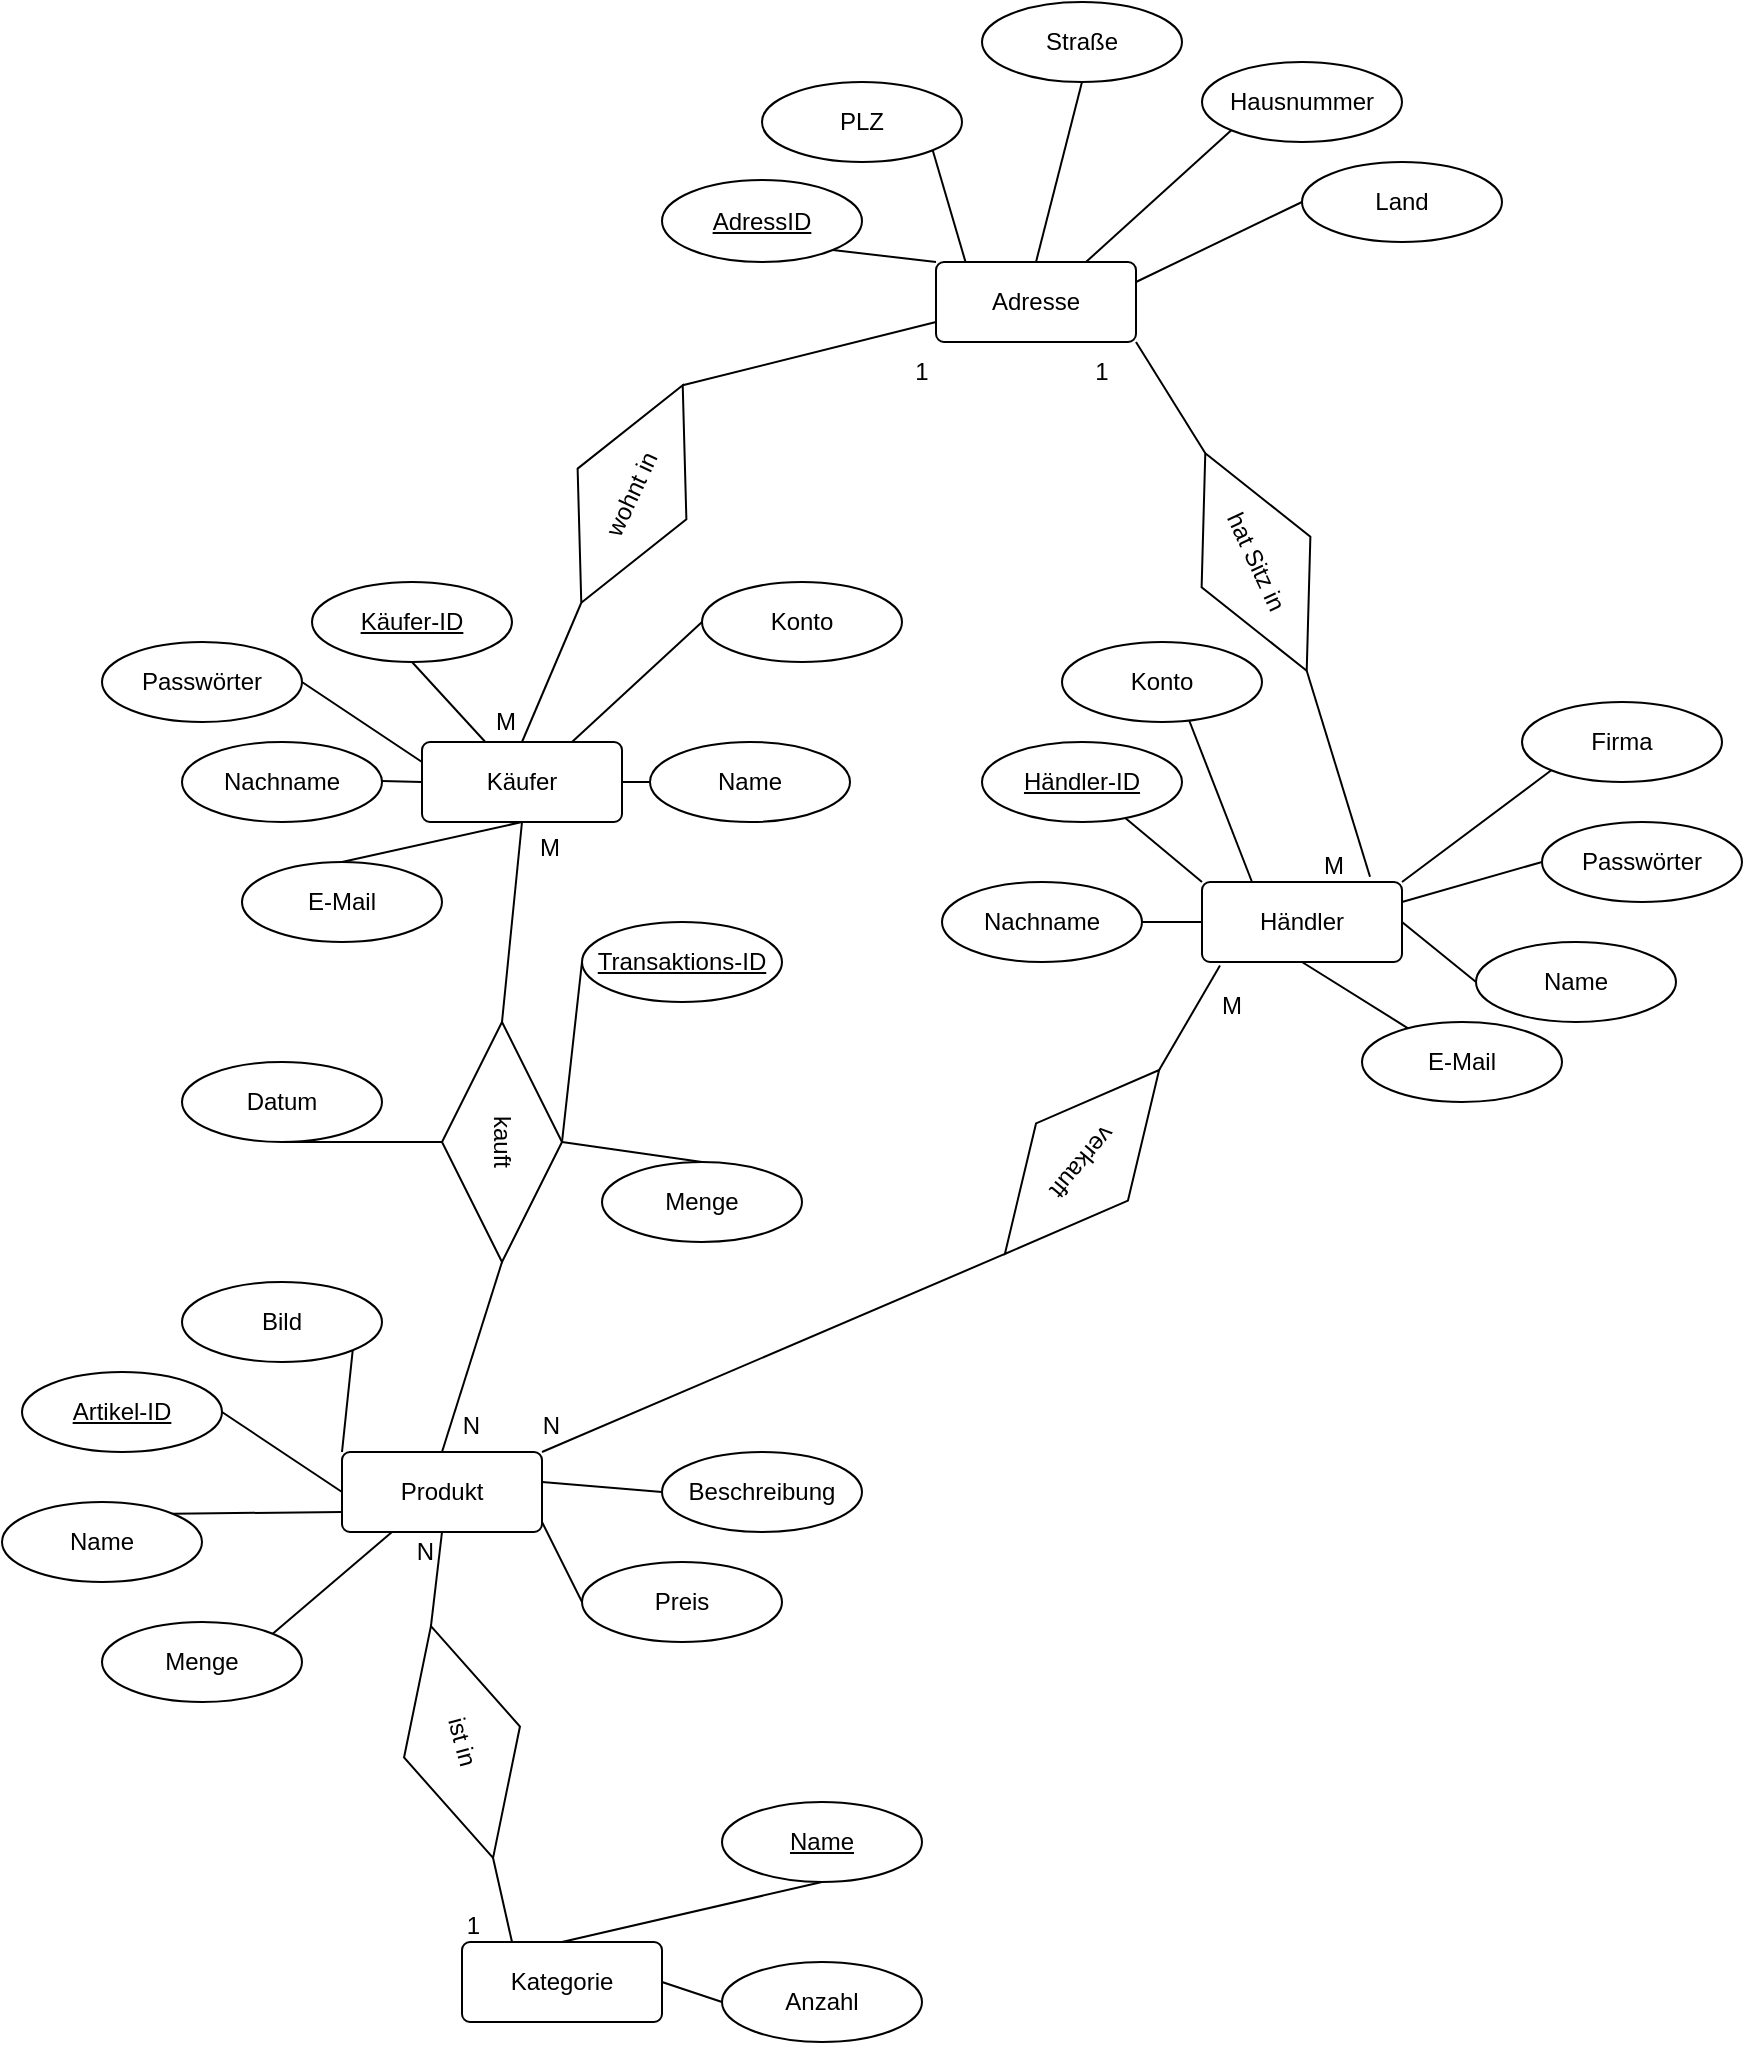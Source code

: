 <mxfile version="20.3.7" type="device"><diagram id="0DJwSqygSDczp51aFfB6" name="Seite-1"><mxGraphModel dx="725" dy="2164" grid="1" gridSize="10" guides="1" tooltips="1" connect="1" arrows="1" fold="1" page="1" pageScale="1" pageWidth="827" pageHeight="1169" math="0" shadow="0"><root><mxCell id="0"/><mxCell id="1" parent="0"/><mxCell id="Y4FF3pj_OtxqXjodN5GV-1" value="Händler" style="rounded=1;arcSize=10;whiteSpace=wrap;html=1;align=center;" parent="1" vertex="1"><mxGeometry x="690" y="260" width="100" height="40" as="geometry"/></mxCell><mxCell id="Y4FF3pj_OtxqXjodN5GV-2" value="Käufer" style="rounded=1;arcSize=10;whiteSpace=wrap;html=1;align=center;" parent="1" vertex="1"><mxGeometry x="300" y="190" width="100" height="40" as="geometry"/></mxCell><mxCell id="Y4FF3pj_OtxqXjodN5GV-4" value="Produkt" style="rounded=1;arcSize=10;whiteSpace=wrap;html=1;align=center;" parent="1" vertex="1"><mxGeometry x="260" y="545" width="100" height="40" as="geometry"/></mxCell><mxCell id="Y4FF3pj_OtxqXjodN5GV-5" value="Kategorie" style="rounded=1;arcSize=10;whiteSpace=wrap;html=1;align=center;" parent="1" vertex="1"><mxGeometry x="320" y="790" width="100" height="40" as="geometry"/></mxCell><mxCell id="Y4FF3pj_OtxqXjodN5GV-6" value="E-Mail" style="ellipse;whiteSpace=wrap;html=1;align=center;" parent="1" vertex="1"><mxGeometry x="210" y="250" width="100" height="40" as="geometry"/></mxCell><mxCell id="Y4FF3pj_OtxqXjodN5GV-7" value="Käufer-ID" style="ellipse;whiteSpace=wrap;html=1;align=center;fontStyle=4;" parent="1" vertex="1"><mxGeometry x="245" y="110" width="100" height="40" as="geometry"/></mxCell><mxCell id="Y4FF3pj_OtxqXjodN5GV-9" value="E-Mail" style="ellipse;whiteSpace=wrap;html=1;align=center;" parent="1" vertex="1"><mxGeometry x="770" y="330" width="100" height="40" as="geometry"/></mxCell><mxCell id="Y4FF3pj_OtxqXjodN5GV-10" value="Name" style="ellipse;whiteSpace=wrap;html=1;align=center;" parent="1" vertex="1"><mxGeometry x="414" y="190" width="100" height="40" as="geometry"/></mxCell><mxCell id="Y4FF3pj_OtxqXjodN5GV-11" value="Nachname" style="ellipse;whiteSpace=wrap;html=1;align=center;" parent="1" vertex="1"><mxGeometry x="180" y="190" width="100" height="40" as="geometry"/></mxCell><mxCell id="Y4FF3pj_OtxqXjodN5GV-12" value="Firma&lt;span style=&quot;color: rgba(0, 0, 0, 0); font-family: monospace; font-size: 0px; text-align: start;&quot;&gt;%3CmxGraphModel%3E%3Croot%3E%3CmxCell%20id%3D%220%22%2F%3E%3CmxCell%20id%3D%221%22%20parent%3D%220%22%2F%3E%3CmxCell%20id%3D%222%22%20value%3D%22E-Mail%22%20style%3D%22ellipse%3BwhiteSpace%3Dwrap%3Bhtml%3D1%3Balign%3Dcenter%3B%22%20vertex%3D%221%22%20parent%3D%221%22%3E%3CmxGeometry%20x%3D%22300%22%20y%3D%22250%22%20width%3D%22100%22%20height%3D%2240%22%20as%3D%22geometry%22%2F%3E%3C%2FmxCell%3E%3C%2Froot%3E%3C%2FmxGraphModel%3E&lt;/span&gt;" style="ellipse;whiteSpace=wrap;html=1;align=center;" parent="1" vertex="1"><mxGeometry x="850" y="170" width="100" height="40" as="geometry"/></mxCell><mxCell id="Y4FF3pj_OtxqXjodN5GV-16" value="Name" style="ellipse;whiteSpace=wrap;html=1;align=center;" parent="1" vertex="1"><mxGeometry x="827" y="290" width="100" height="40" as="geometry"/></mxCell><mxCell id="Y4FF3pj_OtxqXjodN5GV-22" value="" style="endArrow=none;html=1;rounded=0;" parent="1" edge="1"><mxGeometry relative="1" as="geometry"><mxPoint x="280" y="209.5" as="sourcePoint"/><mxPoint x="300" y="210" as="targetPoint"/></mxGeometry></mxCell><mxCell id="Y4FF3pj_OtxqXjodN5GV-24" value="" style="endArrow=none;html=1;rounded=0;exitX=0;exitY=1;exitDx=0;exitDy=0;entryX=1;entryY=0;entryDx=0;entryDy=0;" parent="1" source="Y4FF3pj_OtxqXjodN5GV-12" target="Y4FF3pj_OtxqXjodN5GV-1" edge="1"><mxGeometry relative="1" as="geometry"><mxPoint x="290" y="219.5" as="sourcePoint"/><mxPoint x="310" y="220" as="targetPoint"/></mxGeometry></mxCell><mxCell id="Y4FF3pj_OtxqXjodN5GV-25" value="" style="endArrow=none;html=1;rounded=0;entryX=0.5;entryY=0;entryDx=0;entryDy=0;exitX=0.5;exitY=1;exitDx=0;exitDy=0;" parent="1" source="Y4FF3pj_OtxqXjodN5GV-2" target="Y4FF3pj_OtxqXjodN5GV-6" edge="1"><mxGeometry relative="1" as="geometry"><mxPoint x="300" y="229.5" as="sourcePoint"/><mxPoint x="320" y="230" as="targetPoint"/></mxGeometry></mxCell><mxCell id="Y4FF3pj_OtxqXjodN5GV-26" value="" style="endArrow=none;html=1;rounded=0;entryX=0;entryY=0.5;entryDx=0;entryDy=0;exitX=1;exitY=0.5;exitDx=0;exitDy=0;" parent="1" source="Y4FF3pj_OtxqXjodN5GV-2" target="Y4FF3pj_OtxqXjodN5GV-10" edge="1"><mxGeometry relative="1" as="geometry"><mxPoint x="310" y="239.5" as="sourcePoint"/><mxPoint x="330" y="240" as="targetPoint"/></mxGeometry></mxCell><mxCell id="Y4FF3pj_OtxqXjodN5GV-28" value="" style="endArrow=none;html=1;rounded=0;entryX=0.5;entryY=1;entryDx=0;entryDy=0;" parent="1" source="Y4FF3pj_OtxqXjodN5GV-2" target="Y4FF3pj_OtxqXjodN5GV-7" edge="1"><mxGeometry relative="1" as="geometry"><mxPoint x="330" y="259.5" as="sourcePoint"/><mxPoint x="350" y="260" as="targetPoint"/></mxGeometry></mxCell><mxCell id="Y4FF3pj_OtxqXjodN5GV-29" value="Nachname" style="ellipse;whiteSpace=wrap;html=1;align=center;" parent="1" vertex="1"><mxGeometry x="560" y="260" width="100" height="40" as="geometry"/></mxCell><mxCell id="Y4FF3pj_OtxqXjodN5GV-30" value="Händler-ID" style="ellipse;whiteSpace=wrap;html=1;align=center;fontStyle=4;" parent="1" vertex="1"><mxGeometry x="580" y="190" width="100" height="40" as="geometry"/></mxCell><mxCell id="Y4FF3pj_OtxqXjodN5GV-31" value="" style="endArrow=none;html=1;rounded=0;entryX=0.84;entryY=-0.065;entryDx=0;entryDy=0;entryPerimeter=0;exitX=1;exitY=0.5;exitDx=0;exitDy=0;" parent="1" source="WvmJsTEnwhoAkDb0gAlH-23" target="Y4FF3pj_OtxqXjodN5GV-1" edge="1"><mxGeometry relative="1" as="geometry"><mxPoint x="730" y="110" as="sourcePoint"/><mxPoint x="800" y="270" as="targetPoint"/></mxGeometry></mxCell><mxCell id="Y4FF3pj_OtxqXjodN5GV-32" value="" style="endArrow=none;html=1;rounded=0;entryX=0;entryY=0;entryDx=0;entryDy=0;" parent="1" source="Y4FF3pj_OtxqXjodN5GV-30" target="Y4FF3pj_OtxqXjodN5GV-1" edge="1"><mxGeometry relative="1" as="geometry"><mxPoint x="884.645" y="224.142" as="sourcePoint"/><mxPoint x="810" y="280" as="targetPoint"/></mxGeometry></mxCell><mxCell id="Y4FF3pj_OtxqXjodN5GV-34" value="" style="endArrow=none;html=1;rounded=0;exitX=0;exitY=0.5;exitDx=0;exitDy=0;entryX=1;entryY=0.5;entryDx=0;entryDy=0;" parent="1" source="Y4FF3pj_OtxqXjodN5GV-16" target="Y4FF3pj_OtxqXjodN5GV-1" edge="1"><mxGeometry relative="1" as="geometry"><mxPoint x="894.645" y="234.142" as="sourcePoint"/><mxPoint x="820" y="290" as="targetPoint"/></mxGeometry></mxCell><mxCell id="Y4FF3pj_OtxqXjodN5GV-35" value="" style="endArrow=none;html=1;rounded=0;exitX=0.5;exitY=1;exitDx=0;exitDy=0;" parent="1" source="Y4FF3pj_OtxqXjodN5GV-1" target="Y4FF3pj_OtxqXjodN5GV-9" edge="1"><mxGeometry relative="1" as="geometry"><mxPoint x="904.645" y="244.142" as="sourcePoint"/><mxPoint x="830" y="300" as="targetPoint"/></mxGeometry></mxCell><mxCell id="Y4FF3pj_OtxqXjodN5GV-36" value="" style="endArrow=none;html=1;rounded=0;exitX=1;exitY=0.5;exitDx=0;exitDy=0;entryX=0;entryY=0.5;entryDx=0;entryDy=0;" parent="1" source="Y4FF3pj_OtxqXjodN5GV-29" target="Y4FF3pj_OtxqXjodN5GV-1" edge="1"><mxGeometry relative="1" as="geometry"><mxPoint x="914.645" y="254.142" as="sourcePoint"/><mxPoint x="840" y="310" as="targetPoint"/></mxGeometry></mxCell><mxCell id="Y4FF3pj_OtxqXjodN5GV-50" value="" style="endArrow=none;html=1;rounded=0;exitX=0.25;exitY=0;exitDx=0;exitDy=0;" parent="1" source="Y4FF3pj_OtxqXjodN5GV-1" edge="1"><mxGeometry relative="1" as="geometry"><mxPoint x="940" y="-90" as="sourcePoint"/><mxPoint x="680" y="170" as="targetPoint"/></mxGeometry></mxCell><mxCell id="Y4FF3pj_OtxqXjodN5GV-59" value="Name" style="ellipse;whiteSpace=wrap;html=1;align=center;fontStyle=4;" parent="1" vertex="1"><mxGeometry x="450" y="720" width="100" height="40" as="geometry"/></mxCell><mxCell id="Y4FF3pj_OtxqXjodN5GV-60" value="Anzahl" style="ellipse;whiteSpace=wrap;html=1;align=center;" parent="1" vertex="1"><mxGeometry x="450" y="800" width="100" height="40" as="geometry"/></mxCell><mxCell id="Y4FF3pj_OtxqXjodN5GV-61" value="ist in" style="shape=rhombus;perimeter=rhombusPerimeter;whiteSpace=wrap;html=1;align=center;rotation=75;" parent="1" vertex="1"><mxGeometry x="260" y="660" width="120" height="60" as="geometry"/></mxCell><mxCell id="Y4FF3pj_OtxqXjodN5GV-62" value="" style="endArrow=none;html=1;rounded=0;entryX=1;entryY=0.5;entryDx=0;entryDy=0;exitX=0.25;exitY=0;exitDx=0;exitDy=0;" parent="1" source="Y4FF3pj_OtxqXjodN5GV-5" target="Y4FF3pj_OtxqXjodN5GV-61" edge="1"><mxGeometry relative="1" as="geometry"><mxPoint x="320" y="670" as="sourcePoint"/><mxPoint x="480" y="670" as="targetPoint"/></mxGeometry></mxCell><mxCell id="Y4FF3pj_OtxqXjodN5GV-63" value="1" style="resizable=0;html=1;align=right;verticalAlign=bottom;" parent="Y4FF3pj_OtxqXjodN5GV-62" connectable="0" vertex="1"><mxGeometry x="1" relative="1" as="geometry"><mxPoint x="-6" y="42" as="offset"/></mxGeometry></mxCell><mxCell id="Y4FF3pj_OtxqXjodN5GV-64" value="" style="endArrow=none;html=1;rounded=0;entryX=0;entryY=0.5;entryDx=0;entryDy=0;exitX=0.5;exitY=1;exitDx=0;exitDy=0;" parent="1" source="Y4FF3pj_OtxqXjodN5GV-4" target="Y4FF3pj_OtxqXjodN5GV-61" edge="1"><mxGeometry relative="1" as="geometry"><mxPoint x="320" y="700" as="sourcePoint"/><mxPoint x="480" y="700" as="targetPoint"/></mxGeometry></mxCell><mxCell id="Y4FF3pj_OtxqXjodN5GV-65" value="N" style="resizable=0;html=1;align=right;verticalAlign=bottom;" parent="Y4FF3pj_OtxqXjodN5GV-64" connectable="0" vertex="1"><mxGeometry x="1" relative="1" as="geometry"><mxPoint x="2" y="-29" as="offset"/></mxGeometry></mxCell><mxCell id="Y4FF3pj_OtxqXjodN5GV-66" value="" style="endArrow=none;html=1;rounded=0;entryX=0.5;entryY=1;entryDx=0;entryDy=0;exitX=0.5;exitY=0;exitDx=0;exitDy=0;" parent="1" source="Y4FF3pj_OtxqXjodN5GV-5" target="Y4FF3pj_OtxqXjodN5GV-59" edge="1"><mxGeometry relative="1" as="geometry"><mxPoint x="500" y="410" as="sourcePoint"/><mxPoint x="660" y="410" as="targetPoint"/></mxGeometry></mxCell><mxCell id="Y4FF3pj_OtxqXjodN5GV-67" value="" style="endArrow=none;html=1;rounded=0;exitX=1;exitY=0.5;exitDx=0;exitDy=0;entryX=0;entryY=0.5;entryDx=0;entryDy=0;" parent="1" source="Y4FF3pj_OtxqXjodN5GV-5" target="Y4FF3pj_OtxqXjodN5GV-60" edge="1"><mxGeometry relative="1" as="geometry"><mxPoint x="420" y="450" as="sourcePoint"/><mxPoint x="450" y="450" as="targetPoint"/></mxGeometry></mxCell><mxCell id="Y4FF3pj_OtxqXjodN5GV-69" value="Artikel-ID" style="ellipse;whiteSpace=wrap;html=1;align=center;fontStyle=4;" parent="1" vertex="1"><mxGeometry x="100" y="505" width="100" height="40" as="geometry"/></mxCell><mxCell id="Y4FF3pj_OtxqXjodN5GV-70" value="" style="endArrow=none;html=1;rounded=0;exitX=1;exitY=0.5;exitDx=0;exitDy=0;entryX=0;entryY=0.5;entryDx=0;entryDy=0;" parent="1" source="Y4FF3pj_OtxqXjodN5GV-69" target="Y4FF3pj_OtxqXjodN5GV-4" edge="1"><mxGeometry relative="1" as="geometry"><mxPoint x="550" y="400" as="sourcePoint"/><mxPoint x="710" y="400" as="targetPoint"/></mxGeometry></mxCell><mxCell id="Y4FF3pj_OtxqXjodN5GV-71" value="Preis&lt;span style=&quot;color: rgba(0, 0, 0, 0); font-family: monospace; font-size: 0px; text-align: start;&quot;&gt;%3CmxGraphModel%3E%3Croot%3E%3CmxCell%20id%3D%220%22%2F%3E%3CmxCell%20id%3D%221%22%20parent%3D%220%22%2F%3E%3CmxCell%20id%3D%222%22%20value%3D%22%22%20style%3D%22endArrow%3Dnone%3Bhtml%3D1%3Brounded%3D0%3BexitX%3D1%3BexitY%3D0.5%3BexitDx%3D0%3BexitDy%3D0%3B%22%20edge%3D%221%22%20parent%3D%221%22%3E%3CmxGeometry%20relative%3D%221%22%20as%3D%22geometry%22%3E%3CmxPoint%20x%3D%22400%22%20y%3D%22430%22%20as%3D%22sourcePoint%22%2F%3E%3CmxPoint%20x%3D%22430%22%20y%3D%22430%22%20as%3D%22targetPoint%22%2F%3E%3C%2FmxGeometry%3E%3C%2FmxCell%3E%3C%2Froot%3E%3C%2FmxGraphModel%3E&lt;/span&gt;" style="ellipse;whiteSpace=wrap;html=1;align=center;" parent="1" vertex="1"><mxGeometry x="380" y="600" width="100" height="40" as="geometry"/></mxCell><mxCell id="Y4FF3pj_OtxqXjodN5GV-72" value="Bild" style="ellipse;whiteSpace=wrap;html=1;align=center;" parent="1" vertex="1"><mxGeometry x="180" y="460" width="100" height="40" as="geometry"/></mxCell><mxCell id="Y4FF3pj_OtxqXjodN5GV-73" value="Beschreibung" style="ellipse;whiteSpace=wrap;html=1;align=center;" parent="1" vertex="1"><mxGeometry x="420" y="545" width="100" height="40" as="geometry"/></mxCell><mxCell id="Y4FF3pj_OtxqXjodN5GV-78" value="" style="endArrow=none;html=1;rounded=0;exitX=0;exitY=0.5;exitDx=0;exitDy=0;" parent="1" source="Y4FF3pj_OtxqXjodN5GV-71" edge="1"><mxGeometry relative="1" as="geometry"><mxPoint x="210.0" y="575" as="sourcePoint"/><mxPoint x="360" y="580" as="targetPoint"/></mxGeometry></mxCell><mxCell id="Y4FF3pj_OtxqXjodN5GV-79" value="" style="endArrow=none;html=1;rounded=0;exitX=0;exitY=0;exitDx=0;exitDy=0;entryX=1;entryY=1;entryDx=0;entryDy=0;" parent="1" source="Y4FF3pj_OtxqXjodN5GV-4" target="Y4FF3pj_OtxqXjodN5GV-72" edge="1"><mxGeometry relative="1" as="geometry"><mxPoint x="390.0" y="590" as="sourcePoint"/><mxPoint x="370" y="575" as="targetPoint"/></mxGeometry></mxCell><mxCell id="Y4FF3pj_OtxqXjodN5GV-80" value="" style="endArrow=none;html=1;rounded=0;exitX=0;exitY=0.5;exitDx=0;exitDy=0;" parent="1" source="Y4FF3pj_OtxqXjodN5GV-73" edge="1"><mxGeometry relative="1" as="geometry"><mxPoint x="400.0" y="600" as="sourcePoint"/><mxPoint x="360" y="560" as="targetPoint"/></mxGeometry></mxCell><mxCell id="Y4FF3pj_OtxqXjodN5GV-81" value="kauft" style="shape=rhombus;perimeter=rhombusPerimeter;whiteSpace=wrap;html=1;align=center;rotation=90;" parent="1" vertex="1"><mxGeometry x="280" y="360" width="120" height="60" as="geometry"/></mxCell><mxCell id="Y4FF3pj_OtxqXjodN5GV-85" value="" style="endArrow=none;html=1;rounded=0;exitX=0.5;exitY=0;exitDx=0;exitDy=0;entryX=1;entryY=0.5;entryDx=0;entryDy=0;" parent="1" source="Y4FF3pj_OtxqXjodN5GV-4" target="Y4FF3pj_OtxqXjodN5GV-81" edge="1"><mxGeometry relative="1" as="geometry"><mxPoint x="550" y="400" as="sourcePoint"/><mxPoint x="710" y="400" as="targetPoint"/></mxGeometry></mxCell><mxCell id="Y4FF3pj_OtxqXjodN5GV-86" value="N" style="resizable=0;html=1;align=right;verticalAlign=bottom;" parent="Y4FF3pj_OtxqXjodN5GV-85" connectable="0" vertex="1"><mxGeometry x="1" relative="1" as="geometry"><mxPoint x="-10" y="90" as="offset"/></mxGeometry></mxCell><mxCell id="Y4FF3pj_OtxqXjodN5GV-87" value="" style="endArrow=none;html=1;rounded=0;exitX=0.5;exitY=1;exitDx=0;exitDy=0;entryX=0;entryY=0.5;entryDx=0;entryDy=0;" parent="1" source="Y4FF3pj_OtxqXjodN5GV-2" target="Y4FF3pj_OtxqXjodN5GV-81" edge="1"><mxGeometry relative="1" as="geometry"><mxPoint x="320" y="555" as="sourcePoint"/><mxPoint x="359.386" y="459.261" as="targetPoint"/></mxGeometry></mxCell><mxCell id="Y4FF3pj_OtxqXjodN5GV-88" value="M" style="resizable=0;html=1;align=right;verticalAlign=bottom;" parent="Y4FF3pj_OtxqXjodN5GV-87" connectable="0" vertex="1"><mxGeometry x="1" relative="1" as="geometry"><mxPoint x="30" y="-79" as="offset"/></mxGeometry></mxCell><mxCell id="Y4FF3pj_OtxqXjodN5GV-91" value="verkauft" style="shape=rhombus;perimeter=rhombusPerimeter;whiteSpace=wrap;html=1;align=center;rotation=-230;direction=east;" parent="1" vertex="1"><mxGeometry x="570" y="370" width="120" height="60" as="geometry"/></mxCell><mxCell id="Y4FF3pj_OtxqXjodN5GV-92" value="" style="endArrow=none;html=1;rounded=0;exitX=1;exitY=0;exitDx=0;exitDy=0;entryX=1;entryY=0.5;entryDx=0;entryDy=0;" parent="1" source="Y4FF3pj_OtxqXjodN5GV-4" target="Y4FF3pj_OtxqXjodN5GV-91" edge="1"><mxGeometry relative="1" as="geometry"><mxPoint x="320" y="555" as="sourcePoint"/><mxPoint x="350" y="460" as="targetPoint"/></mxGeometry></mxCell><mxCell id="Y4FF3pj_OtxqXjodN5GV-93" value="N" style="resizable=0;html=1;align=right;verticalAlign=bottom;" parent="Y4FF3pj_OtxqXjodN5GV-92" connectable="0" vertex="1"><mxGeometry x="1" relative="1" as="geometry"><mxPoint x="-222" y="94" as="offset"/></mxGeometry></mxCell><mxCell id="Y4FF3pj_OtxqXjodN5GV-94" value="" style="endArrow=none;html=1;rounded=0;exitX=0.09;exitY=1.043;exitDx=0;exitDy=0;entryX=0;entryY=0.5;entryDx=0;entryDy=0;exitPerimeter=0;" parent="1" source="Y4FF3pj_OtxqXjodN5GV-1" target="Y4FF3pj_OtxqXjodN5GV-91" edge="1"><mxGeometry relative="1" as="geometry"><mxPoint x="360" y="240" as="sourcePoint"/><mxPoint x="350" y="340" as="targetPoint"/></mxGeometry></mxCell><mxCell id="Y4FF3pj_OtxqXjodN5GV-95" value="M" style="resizable=0;html=1;align=right;verticalAlign=bottom;" parent="Y4FF3pj_OtxqXjodN5GV-94" connectable="0" vertex="1"><mxGeometry x="1" relative="1" as="geometry"><mxPoint x="42" y="-24" as="offset"/></mxGeometry></mxCell><mxCell id="Y4FF3pj_OtxqXjodN5GV-96" value="Transaktions-ID" style="ellipse;whiteSpace=wrap;html=1;align=center;fontStyle=4;" parent="1" vertex="1"><mxGeometry x="380" y="280" width="100" height="40" as="geometry"/></mxCell><mxCell id="Y4FF3pj_OtxqXjodN5GV-97" value="" style="endArrow=none;html=1;rounded=0;exitX=0.5;exitY=0;exitDx=0;exitDy=0;entryX=0;entryY=0.5;entryDx=0;entryDy=0;" parent="1" source="Y4FF3pj_OtxqXjodN5GV-81" target="Y4FF3pj_OtxqXjodN5GV-96" edge="1"><mxGeometry relative="1" as="geometry"><mxPoint x="550" y="400" as="sourcePoint"/><mxPoint x="710" y="400" as="targetPoint"/></mxGeometry></mxCell><mxCell id="Y4FF3pj_OtxqXjodN5GV-99" value="Datum" style="ellipse;whiteSpace=wrap;html=1;align=center;" parent="1" vertex="1"><mxGeometry x="180" y="350" width="100" height="40" as="geometry"/></mxCell><mxCell id="Y4FF3pj_OtxqXjodN5GV-100" value="Menge" style="ellipse;whiteSpace=wrap;html=1;align=center;" parent="1" vertex="1"><mxGeometry x="390" y="400" width="100" height="40" as="geometry"/></mxCell><mxCell id="Y4FF3pj_OtxqXjodN5GV-101" value="" style="endArrow=none;html=1;rounded=0;entryX=0.5;entryY=0;entryDx=0;entryDy=0;exitX=0.5;exitY=0;exitDx=0;exitDy=0;" parent="1" source="Y4FF3pj_OtxqXjodN5GV-100" target="Y4FF3pj_OtxqXjodN5GV-81" edge="1"><mxGeometry relative="1" as="geometry"><mxPoint x="550" y="400" as="sourcePoint"/><mxPoint x="710" y="400" as="targetPoint"/></mxGeometry></mxCell><mxCell id="Y4FF3pj_OtxqXjodN5GV-102" value="" style="endArrow=none;html=1;rounded=0;exitX=0.5;exitY=1;exitDx=0;exitDy=0;entryX=0.5;entryY=1;entryDx=0;entryDy=0;" parent="1" source="Y4FF3pj_OtxqXjodN5GV-81" target="Y4FF3pj_OtxqXjodN5GV-99" edge="1"><mxGeometry relative="1" as="geometry"><mxPoint x="680.0" y="490" as="sourcePoint"/><mxPoint x="560" y="390" as="targetPoint"/></mxGeometry></mxCell><mxCell id="WvmJsTEnwhoAkDb0gAlH-2" value="Konto" style="ellipse;whiteSpace=wrap;html=1;align=center;" parent="1" vertex="1"><mxGeometry x="620" y="140" width="100" height="40" as="geometry"/></mxCell><mxCell id="WvmJsTEnwhoAkDb0gAlH-3" value="Konto" style="ellipse;whiteSpace=wrap;html=1;align=center;" parent="1" vertex="1"><mxGeometry x="440" y="110" width="100" height="40" as="geometry"/></mxCell><mxCell id="WvmJsTEnwhoAkDb0gAlH-4" value="Passwörter" style="ellipse;whiteSpace=wrap;html=1;align=center;" parent="1" vertex="1"><mxGeometry x="140" y="140" width="100" height="40" as="geometry"/></mxCell><mxCell id="WvmJsTEnwhoAkDb0gAlH-5" value="" style="endArrow=none;html=1;rounded=0;entryX=1;entryY=0.5;entryDx=0;entryDy=0;exitX=0;exitY=0.25;exitDx=0;exitDy=0;" parent="1" source="Y4FF3pj_OtxqXjodN5GV-2" target="WvmJsTEnwhoAkDb0gAlH-4" edge="1"><mxGeometry width="50" height="50" relative="1" as="geometry"><mxPoint x="250" y="210" as="sourcePoint"/><mxPoint x="300" y="160" as="targetPoint"/></mxGeometry></mxCell><mxCell id="WvmJsTEnwhoAkDb0gAlH-6" value="Passwörter" style="ellipse;whiteSpace=wrap;html=1;align=center;" parent="1" vertex="1"><mxGeometry x="860" y="230" width="100" height="40" as="geometry"/></mxCell><mxCell id="WvmJsTEnwhoAkDb0gAlH-7" value="" style="endArrow=none;html=1;rounded=0;entryX=0;entryY=0.5;entryDx=0;entryDy=0;exitX=1;exitY=0.25;exitDx=0;exitDy=0;" parent="1" source="Y4FF3pj_OtxqXjodN5GV-1" target="WvmJsTEnwhoAkDb0gAlH-6" edge="1"><mxGeometry width="50" height="50" relative="1" as="geometry"><mxPoint x="810" y="290" as="sourcePoint"/><mxPoint x="860" y="240" as="targetPoint"/></mxGeometry></mxCell><mxCell id="WvmJsTEnwhoAkDb0gAlH-9" value="Name" style="ellipse;whiteSpace=wrap;html=1;align=center;" parent="1" vertex="1"><mxGeometry x="90" y="570" width="100" height="40" as="geometry"/></mxCell><mxCell id="WvmJsTEnwhoAkDb0gAlH-10" value="Menge" style="ellipse;whiteSpace=wrap;html=1;align=center;" parent="1" vertex="1"><mxGeometry x="140" y="630" width="100" height="40" as="geometry"/></mxCell><mxCell id="WvmJsTEnwhoAkDb0gAlH-11" value="" style="endArrow=none;html=1;rounded=0;entryX=0;entryY=0.75;entryDx=0;entryDy=0;exitX=1;exitY=0;exitDx=0;exitDy=0;" parent="1" source="WvmJsTEnwhoAkDb0gAlH-9" target="Y4FF3pj_OtxqXjodN5GV-4" edge="1"><mxGeometry width="50" height="50" relative="1" as="geometry"><mxPoint x="210" y="640" as="sourcePoint"/><mxPoint x="260" y="590" as="targetPoint"/></mxGeometry></mxCell><mxCell id="WvmJsTEnwhoAkDb0gAlH-12" value="" style="endArrow=none;html=1;rounded=0;entryX=0.25;entryY=1;entryDx=0;entryDy=0;exitX=1;exitY=0;exitDx=0;exitDy=0;" parent="1" source="WvmJsTEnwhoAkDb0gAlH-10" target="Y4FF3pj_OtxqXjodN5GV-4" edge="1"><mxGeometry width="50" height="50" relative="1" as="geometry"><mxPoint x="240" y="640" as="sourcePoint"/><mxPoint x="280" y="600" as="targetPoint"/></mxGeometry></mxCell><mxCell id="WvmJsTEnwhoAkDb0gAlH-13" value="Hausnummer" style="ellipse;whiteSpace=wrap;html=1;align=center;" parent="1" vertex="1"><mxGeometry x="690" y="-150" width="100" height="40" as="geometry"/></mxCell><mxCell id="WvmJsTEnwhoAkDb0gAlH-14" value="Straße" style="ellipse;whiteSpace=wrap;html=1;align=center;" parent="1" vertex="1"><mxGeometry x="580" y="-180" width="100" height="40" as="geometry"/></mxCell><mxCell id="WvmJsTEnwhoAkDb0gAlH-15" value="PLZ" style="ellipse;whiteSpace=wrap;html=1;align=center;" parent="1" vertex="1"><mxGeometry x="470" y="-140" width="100" height="40" as="geometry"/></mxCell><mxCell id="WvmJsTEnwhoAkDb0gAlH-16" value="Land" style="ellipse;whiteSpace=wrap;html=1;align=center;" parent="1" vertex="1"><mxGeometry x="740" y="-100" width="100" height="40" as="geometry"/></mxCell><mxCell id="WvmJsTEnwhoAkDb0gAlH-18" value="" style="endArrow=none;html=1;rounded=0;entryX=0.5;entryY=1;entryDx=0;entryDy=0;exitX=0.5;exitY=0;exitDx=0;exitDy=0;" parent="1" source="WvmJsTEnwhoAkDb0gAlH-22" target="WvmJsTEnwhoAkDb0gAlH-14" edge="1"><mxGeometry width="50" height="50" relative="1" as="geometry"><mxPoint x="607" y="-50" as="sourcePoint"/><mxPoint x="640" y="-120" as="targetPoint"/></mxGeometry></mxCell><mxCell id="WvmJsTEnwhoAkDb0gAlH-19" value="" style="endArrow=none;html=1;rounded=0;entryX=1;entryY=1;entryDx=0;entryDy=0;exitX=0.15;exitY=0.02;exitDx=0;exitDy=0;exitPerimeter=0;" parent="1" source="WvmJsTEnwhoAkDb0gAlH-22" target="WvmJsTEnwhoAkDb0gAlH-15" edge="1"><mxGeometry width="50" height="50" relative="1" as="geometry"><mxPoint x="571.645" y="-44.142" as="sourcePoint"/><mxPoint x="600" y="-100" as="targetPoint"/></mxGeometry></mxCell><mxCell id="WvmJsTEnwhoAkDb0gAlH-20" value="" style="endArrow=none;html=1;rounded=0;entryX=0;entryY=1;entryDx=0;entryDy=0;exitX=0.75;exitY=0;exitDx=0;exitDy=0;" parent="1" source="WvmJsTEnwhoAkDb0gAlH-22" target="WvmJsTEnwhoAkDb0gAlH-13" edge="1"><mxGeometry width="50" height="50" relative="1" as="geometry"><mxPoint x="642.355" y="-44.142" as="sourcePoint"/><mxPoint x="690" y="-90" as="targetPoint"/></mxGeometry></mxCell><mxCell id="WvmJsTEnwhoAkDb0gAlH-21" value="" style="endArrow=none;html=1;rounded=0;entryX=0;entryY=0.5;entryDx=0;entryDy=0;exitX=1;exitY=0.25;exitDx=0;exitDy=0;" parent="1" source="WvmJsTEnwhoAkDb0gAlH-22" target="WvmJsTEnwhoAkDb0gAlH-16" edge="1"><mxGeometry width="50" height="50" relative="1" as="geometry"><mxPoint x="657" y="-30" as="sourcePoint"/><mxPoint x="730" y="-60" as="targetPoint"/></mxGeometry></mxCell><mxCell id="WvmJsTEnwhoAkDb0gAlH-22" value="Adresse" style="rounded=1;arcSize=10;whiteSpace=wrap;html=1;align=center;" parent="1" vertex="1"><mxGeometry x="557" y="-50" width="100" height="40" as="geometry"/></mxCell><mxCell id="WvmJsTEnwhoAkDb0gAlH-23" value="hat Sitz in" style="shape=rhombus;perimeter=rhombusPerimeter;whiteSpace=wrap;html=1;align=center;rotation=65;" parent="1" vertex="1"><mxGeometry x="657" y="70" width="120" height="60" as="geometry"/></mxCell><mxCell id="WvmJsTEnwhoAkDb0gAlH-24" value="" style="endArrow=none;html=1;rounded=0;entryX=0;entryY=0.5;entryDx=0;entryDy=0;exitX=0.75;exitY=0;exitDx=0;exitDy=0;" parent="1" source="Y4FF3pj_OtxqXjodN5GV-2" target="WvmJsTEnwhoAkDb0gAlH-3" edge="1"><mxGeometry width="50" height="50" relative="1" as="geometry"><mxPoint x="350" y="180" as="sourcePoint"/><mxPoint x="400" y="130" as="targetPoint"/></mxGeometry></mxCell><mxCell id="WvmJsTEnwhoAkDb0gAlH-25" value="" style="endArrow=none;html=1;rounded=0;exitX=0.5;exitY=0;exitDx=0;exitDy=0;entryX=0;entryY=0.5;entryDx=0;entryDy=0;" parent="1" source="Y4FF3pj_OtxqXjodN5GV-2" target="WvmJsTEnwhoAkDb0gAlH-26" edge="1"><mxGeometry width="50" height="50" relative="1" as="geometry"><mxPoint x="350" y="100" as="sourcePoint"/><mxPoint x="380" y="120" as="targetPoint"/></mxGeometry></mxCell><mxCell id="WvmJsTEnwhoAkDb0gAlH-26" value="wohnt in" style="shape=rhombus;perimeter=rhombusPerimeter;whiteSpace=wrap;html=1;align=center;rotation=-65;" parent="1" vertex="1"><mxGeometry x="345" y="36" width="120" height="60" as="geometry"/></mxCell><mxCell id="WvmJsTEnwhoAkDb0gAlH-27" value="" style="endArrow=none;html=1;rounded=0;entryX=0;entryY=0.75;entryDx=0;entryDy=0;exitX=1;exitY=0.5;exitDx=0;exitDy=0;" parent="1" source="WvmJsTEnwhoAkDb0gAlH-26" target="WvmJsTEnwhoAkDb0gAlH-22" edge="1"><mxGeometry width="50" height="50" relative="1" as="geometry"><mxPoint x="480" y="60" as="sourcePoint"/><mxPoint x="530" y="10" as="targetPoint"/></mxGeometry></mxCell><mxCell id="WvmJsTEnwhoAkDb0gAlH-28" value="" style="endArrow=none;html=1;rounded=0;entryX=0;entryY=0.5;entryDx=0;entryDy=0;exitX=1;exitY=1;exitDx=0;exitDy=0;" parent="1" source="WvmJsTEnwhoAkDb0gAlH-22" target="WvmJsTEnwhoAkDb0gAlH-23" edge="1"><mxGeometry width="50" height="50" relative="1" as="geometry"><mxPoint x="550" y="100" as="sourcePoint"/><mxPoint x="600" y="50" as="targetPoint"/></mxGeometry></mxCell><mxCell id="WvmJsTEnwhoAkDb0gAlH-29" value="M" style="resizable=0;html=1;align=right;verticalAlign=bottom;" parent="1" connectable="0" vertex="1"><mxGeometry x="340.0" y="180.004" as="geometry"><mxPoint x="7" y="8" as="offset"/></mxGeometry></mxCell><mxCell id="WvmJsTEnwhoAkDb0gAlH-32" value="M" style="resizable=0;html=1;align=right;verticalAlign=bottom;" parent="1" connectable="0" vertex="1"><mxGeometry x="350.0" y="190.004" as="geometry"><mxPoint x="411" y="70" as="offset"/></mxGeometry></mxCell><mxCell id="WvmJsTEnwhoAkDb0gAlH-33" value="1&lt;br&gt;" style="text;html=1;strokeColor=none;fillColor=none;align=center;verticalAlign=middle;whiteSpace=wrap;rounded=0;" parent="1" vertex="1"><mxGeometry x="520" y="-10" width="60" height="30" as="geometry"/></mxCell><mxCell id="WvmJsTEnwhoAkDb0gAlH-34" value="1&lt;br&gt;" style="text;html=1;strokeColor=none;fillColor=none;align=center;verticalAlign=middle;whiteSpace=wrap;rounded=0;" parent="1" vertex="1"><mxGeometry x="610" y="-10" width="60" height="30" as="geometry"/></mxCell><mxCell id="WvmJsTEnwhoAkDb0gAlH-35" value="&lt;u&gt;AdressID&lt;/u&gt;" style="ellipse;whiteSpace=wrap;html=1;align=center;" parent="1" vertex="1"><mxGeometry x="420" y="-91" width="100" height="41" as="geometry"/></mxCell><mxCell id="WvmJsTEnwhoAkDb0gAlH-36" value="" style="endArrow=none;html=1;rounded=0;entryX=1;entryY=1;entryDx=0;entryDy=0;exitX=0;exitY=0;exitDx=0;exitDy=0;" parent="1" source="WvmJsTEnwhoAkDb0gAlH-22" target="WvmJsTEnwhoAkDb0gAlH-35" edge="1"><mxGeometry width="50" height="50" relative="1" as="geometry"><mxPoint x="522" y="-0.2" as="sourcePoint"/><mxPoint x="550" y="-51" as="targetPoint"/></mxGeometry></mxCell></root></mxGraphModel></diagram></mxfile>
